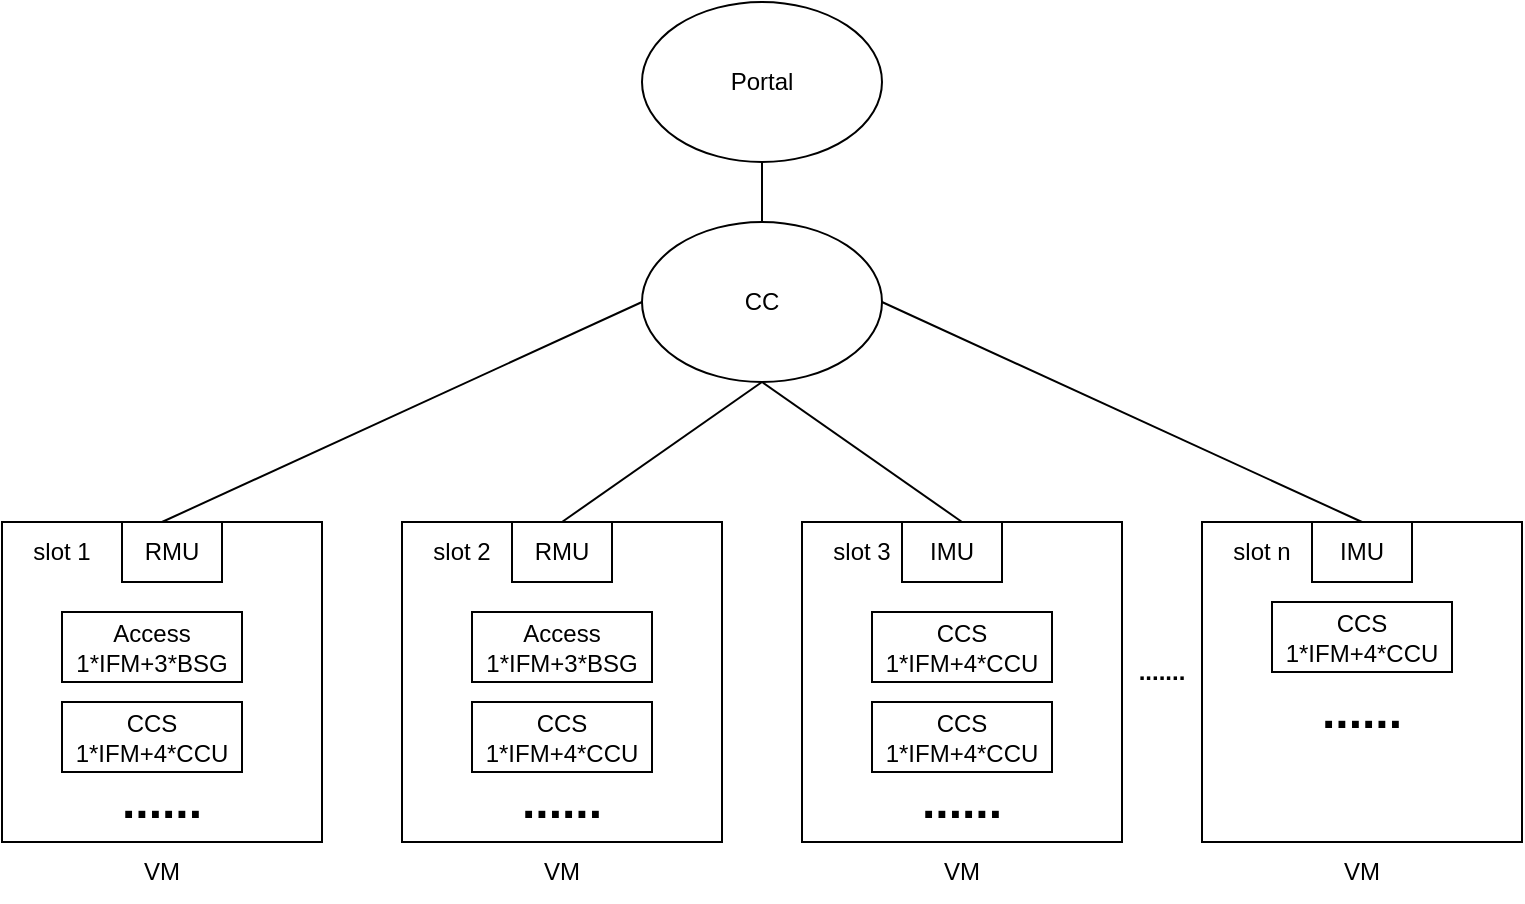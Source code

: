<mxfile version="21.6.6" type="github">
  <diagram id="C5RBs43oDa-KdzZeNtuy" name="Page-1">
    <mxGraphModel dx="1434" dy="790" grid="1" gridSize="10" guides="1" tooltips="1" connect="1" arrows="1" fold="1" page="1" pageScale="1" pageWidth="827" pageHeight="1169" math="0" shadow="0">
      <root>
        <mxCell id="WIyWlLk6GJQsqaUBKTNV-0" />
        <mxCell id="WIyWlLk6GJQsqaUBKTNV-1" parent="WIyWlLk6GJQsqaUBKTNV-0" />
        <mxCell id="Tjvln9B_Y9u09vblOg9--5" value="CC" style="ellipse;whiteSpace=wrap;html=1;" vertex="1" parent="WIyWlLk6GJQsqaUBKTNV-1">
          <mxGeometry x="360" y="130" width="120" height="80" as="geometry" />
        </mxCell>
        <mxCell id="Tjvln9B_Y9u09vblOg9--6" value="Portal" style="ellipse;whiteSpace=wrap;html=1;" vertex="1" parent="WIyWlLk6GJQsqaUBKTNV-1">
          <mxGeometry x="360" y="20" width="120" height="80" as="geometry" />
        </mxCell>
        <mxCell id="Tjvln9B_Y9u09vblOg9--7" value="" style="whiteSpace=wrap;html=1;aspect=fixed;" vertex="1" parent="WIyWlLk6GJQsqaUBKTNV-1">
          <mxGeometry x="40" y="280" width="160" height="160" as="geometry" />
        </mxCell>
        <mxCell id="Tjvln9B_Y9u09vblOg9--8" value="" style="whiteSpace=wrap;html=1;aspect=fixed;" vertex="1" parent="WIyWlLk6GJQsqaUBKTNV-1">
          <mxGeometry x="240" y="280" width="160" height="160" as="geometry" />
        </mxCell>
        <mxCell id="Tjvln9B_Y9u09vblOg9--9" value="" style="whiteSpace=wrap;html=1;aspect=fixed;" vertex="1" parent="WIyWlLk6GJQsqaUBKTNV-1">
          <mxGeometry x="440" y="280" width="160" height="160" as="geometry" />
        </mxCell>
        <mxCell id="Tjvln9B_Y9u09vblOg9--10" value="" style="whiteSpace=wrap;html=1;aspect=fixed;" vertex="1" parent="WIyWlLk6GJQsqaUBKTNV-1">
          <mxGeometry x="640" y="280" width="160" height="160" as="geometry" />
        </mxCell>
        <mxCell id="Tjvln9B_Y9u09vblOg9--11" value="" style="endArrow=none;html=1;rounded=0;entryX=0;entryY=0.5;entryDx=0;entryDy=0;" edge="1" parent="WIyWlLk6GJQsqaUBKTNV-1" target="Tjvln9B_Y9u09vblOg9--5">
          <mxGeometry width="50" height="50" relative="1" as="geometry">
            <mxPoint x="120" y="280" as="sourcePoint" />
            <mxPoint x="170" y="230" as="targetPoint" />
          </mxGeometry>
        </mxCell>
        <mxCell id="Tjvln9B_Y9u09vblOg9--12" value="" style="endArrow=none;html=1;rounded=0;entryX=0.5;entryY=1;entryDx=0;entryDy=0;" edge="1" parent="WIyWlLk6GJQsqaUBKTNV-1" target="Tjvln9B_Y9u09vblOg9--5">
          <mxGeometry width="50" height="50" relative="1" as="geometry">
            <mxPoint x="320" y="280" as="sourcePoint" />
            <mxPoint x="370" y="230" as="targetPoint" />
          </mxGeometry>
        </mxCell>
        <mxCell id="Tjvln9B_Y9u09vblOg9--13" value="" style="endArrow=none;html=1;rounded=0;entryX=0.5;entryY=1;entryDx=0;entryDy=0;" edge="1" parent="WIyWlLk6GJQsqaUBKTNV-1" target="Tjvln9B_Y9u09vblOg9--5">
          <mxGeometry width="50" height="50" relative="1" as="geometry">
            <mxPoint x="520" y="280" as="sourcePoint" />
            <mxPoint x="570" y="230" as="targetPoint" />
          </mxGeometry>
        </mxCell>
        <mxCell id="Tjvln9B_Y9u09vblOg9--14" value="" style="endArrow=none;html=1;rounded=0;entryX=1;entryY=0.5;entryDx=0;entryDy=0;" edge="1" parent="WIyWlLk6GJQsqaUBKTNV-1" target="Tjvln9B_Y9u09vblOg9--5">
          <mxGeometry width="50" height="50" relative="1" as="geometry">
            <mxPoint x="720" y="280" as="sourcePoint" />
            <mxPoint x="770" y="230" as="targetPoint" />
          </mxGeometry>
        </mxCell>
        <mxCell id="Tjvln9B_Y9u09vblOg9--16" value="" style="endArrow=none;html=1;rounded=0;entryX=0.5;entryY=1;entryDx=0;entryDy=0;" edge="1" parent="WIyWlLk6GJQsqaUBKTNV-1" target="Tjvln9B_Y9u09vblOg9--6">
          <mxGeometry width="50" height="50" relative="1" as="geometry">
            <mxPoint x="420" y="130" as="sourcePoint" />
            <mxPoint x="470" y="80" as="targetPoint" />
          </mxGeometry>
        </mxCell>
        <mxCell id="Tjvln9B_Y9u09vblOg9--18" value="VM" style="text;html=1;strokeColor=none;fillColor=none;align=center;verticalAlign=middle;whiteSpace=wrap;rounded=0;" vertex="1" parent="WIyWlLk6GJQsqaUBKTNV-1">
          <mxGeometry x="90" y="440" width="60" height="30" as="geometry" />
        </mxCell>
        <mxCell id="Tjvln9B_Y9u09vblOg9--19" value="VM" style="text;html=1;strokeColor=none;fillColor=none;align=center;verticalAlign=middle;whiteSpace=wrap;rounded=0;" vertex="1" parent="WIyWlLk6GJQsqaUBKTNV-1">
          <mxGeometry x="290" y="440" width="60" height="30" as="geometry" />
        </mxCell>
        <mxCell id="Tjvln9B_Y9u09vblOg9--20" value="VM" style="text;html=1;strokeColor=none;fillColor=none;align=center;verticalAlign=middle;whiteSpace=wrap;rounded=0;" vertex="1" parent="WIyWlLk6GJQsqaUBKTNV-1">
          <mxGeometry x="490" y="440" width="60" height="30" as="geometry" />
        </mxCell>
        <mxCell id="Tjvln9B_Y9u09vblOg9--21" value="VM" style="text;html=1;strokeColor=none;fillColor=none;align=center;verticalAlign=middle;whiteSpace=wrap;rounded=0;" vertex="1" parent="WIyWlLk6GJQsqaUBKTNV-1">
          <mxGeometry x="690" y="440" width="60" height="30" as="geometry" />
        </mxCell>
        <mxCell id="Tjvln9B_Y9u09vblOg9--22" value="slot 1" style="text;html=1;strokeColor=none;fillColor=none;align=center;verticalAlign=middle;whiteSpace=wrap;rounded=0;" vertex="1" parent="WIyWlLk6GJQsqaUBKTNV-1">
          <mxGeometry x="40" y="280" width="60" height="30" as="geometry" />
        </mxCell>
        <mxCell id="Tjvln9B_Y9u09vblOg9--23" value="slot 2" style="text;html=1;strokeColor=none;fillColor=none;align=center;verticalAlign=middle;whiteSpace=wrap;rounded=0;" vertex="1" parent="WIyWlLk6GJQsqaUBKTNV-1">
          <mxGeometry x="240" y="280" width="60" height="30" as="geometry" />
        </mxCell>
        <mxCell id="Tjvln9B_Y9u09vblOg9--24" value="slot 3" style="text;html=1;strokeColor=none;fillColor=none;align=center;verticalAlign=middle;whiteSpace=wrap;rounded=0;" vertex="1" parent="WIyWlLk6GJQsqaUBKTNV-1">
          <mxGeometry x="440" y="280" width="60" height="30" as="geometry" />
        </mxCell>
        <mxCell id="Tjvln9B_Y9u09vblOg9--25" value="slot n" style="text;html=1;strokeColor=none;fillColor=none;align=center;verticalAlign=middle;whiteSpace=wrap;rounded=0;" vertex="1" parent="WIyWlLk6GJQsqaUBKTNV-1">
          <mxGeometry x="640" y="280" width="60" height="30" as="geometry" />
        </mxCell>
        <mxCell id="Tjvln9B_Y9u09vblOg9--26" value="&lt;p&gt;&lt;b&gt;.......&lt;/b&gt;&lt;/p&gt;" style="text;html=1;strokeColor=none;fillColor=none;align=center;verticalAlign=middle;whiteSpace=wrap;rounded=0;" vertex="1" parent="WIyWlLk6GJQsqaUBKTNV-1">
          <mxGeometry x="590" y="340" width="60" height="30" as="geometry" />
        </mxCell>
        <mxCell id="Tjvln9B_Y9u09vblOg9--33" value="RMU" style="rounded=0;whiteSpace=wrap;html=1;" vertex="1" parent="WIyWlLk6GJQsqaUBKTNV-1">
          <mxGeometry x="100" y="280" width="50" height="30" as="geometry" />
        </mxCell>
        <mxCell id="Tjvln9B_Y9u09vblOg9--34" value="RMU" style="rounded=0;whiteSpace=wrap;html=1;" vertex="1" parent="WIyWlLk6GJQsqaUBKTNV-1">
          <mxGeometry x="295" y="280" width="50" height="30" as="geometry" />
        </mxCell>
        <mxCell id="Tjvln9B_Y9u09vblOg9--35" value="IMU" style="rounded=0;whiteSpace=wrap;html=1;" vertex="1" parent="WIyWlLk6GJQsqaUBKTNV-1">
          <mxGeometry x="490" y="280" width="50" height="30" as="geometry" />
        </mxCell>
        <mxCell id="Tjvln9B_Y9u09vblOg9--36" value="IMU" style="rounded=0;whiteSpace=wrap;html=1;" vertex="1" parent="WIyWlLk6GJQsqaUBKTNV-1">
          <mxGeometry x="695" y="280" width="50" height="30" as="geometry" />
        </mxCell>
        <mxCell id="Tjvln9B_Y9u09vblOg9--37" value="Access&lt;br&gt;1*IFM+3*BSG" style="rounded=0;whiteSpace=wrap;html=1;" vertex="1" parent="WIyWlLk6GJQsqaUBKTNV-1">
          <mxGeometry x="70" y="325" width="90" height="35" as="geometry" />
        </mxCell>
        <mxCell id="Tjvln9B_Y9u09vblOg9--39" value="Access&lt;br&gt;1*IFM+3*BSG" style="rounded=0;whiteSpace=wrap;html=1;" vertex="1" parent="WIyWlLk6GJQsqaUBKTNV-1">
          <mxGeometry x="275" y="325" width="90" height="35" as="geometry" />
        </mxCell>
        <mxCell id="Tjvln9B_Y9u09vblOg9--43" value="CCS&lt;br&gt;1*IFM+4*CCU" style="rounded=0;whiteSpace=wrap;html=1;" vertex="1" parent="WIyWlLk6GJQsqaUBKTNV-1">
          <mxGeometry x="475" y="325" width="90" height="35" as="geometry" />
        </mxCell>
        <mxCell id="Tjvln9B_Y9u09vblOg9--44" value="CCS&lt;br&gt;1*IFM+4*CCU" style="rounded=0;whiteSpace=wrap;html=1;" vertex="1" parent="WIyWlLk6GJQsqaUBKTNV-1">
          <mxGeometry x="475" y="370" width="90" height="35" as="geometry" />
        </mxCell>
        <mxCell id="Tjvln9B_Y9u09vblOg9--45" value="CCS&lt;br&gt;1*IFM+4*CCU" style="rounded=0;whiteSpace=wrap;html=1;" vertex="1" parent="WIyWlLk6GJQsqaUBKTNV-1">
          <mxGeometry x="675" y="320" width="90" height="35" as="geometry" />
        </mxCell>
        <mxCell id="Tjvln9B_Y9u09vblOg9--47" value="CCS&lt;br&gt;1*IFM+4*CCU" style="rounded=0;whiteSpace=wrap;html=1;" vertex="1" parent="WIyWlLk6GJQsqaUBKTNV-1">
          <mxGeometry x="70" y="370" width="90" height="35" as="geometry" />
        </mxCell>
        <mxCell id="Tjvln9B_Y9u09vblOg9--48" value="CCS&lt;br&gt;1*IFM+4*CCU" style="rounded=0;whiteSpace=wrap;html=1;" vertex="1" parent="WIyWlLk6GJQsqaUBKTNV-1">
          <mxGeometry x="275" y="370" width="90" height="35" as="geometry" />
        </mxCell>
        <mxCell id="Tjvln9B_Y9u09vblOg9--49" value="&lt;h1&gt;&lt;b&gt;......&lt;/b&gt;&lt;/h1&gt;" style="text;html=1;strokeColor=none;fillColor=none;align=center;verticalAlign=middle;whiteSpace=wrap;rounded=0;" vertex="1" parent="WIyWlLk6GJQsqaUBKTNV-1">
          <mxGeometry x="690" y="360" width="60" height="30" as="geometry" />
        </mxCell>
        <mxCell id="Tjvln9B_Y9u09vblOg9--50" value="&lt;h1&gt;&lt;b&gt;......&lt;/b&gt;&lt;/h1&gt;" style="text;html=1;strokeColor=none;fillColor=none;align=center;verticalAlign=middle;whiteSpace=wrap;rounded=0;" vertex="1" parent="WIyWlLk6GJQsqaUBKTNV-1">
          <mxGeometry x="490" y="405" width="60" height="30" as="geometry" />
        </mxCell>
        <mxCell id="Tjvln9B_Y9u09vblOg9--51" value="&lt;h1&gt;&lt;b&gt;......&lt;/b&gt;&lt;/h1&gt;" style="text;html=1;strokeColor=none;fillColor=none;align=center;verticalAlign=middle;whiteSpace=wrap;rounded=0;" vertex="1" parent="WIyWlLk6GJQsqaUBKTNV-1">
          <mxGeometry x="290" y="405" width="60" height="30" as="geometry" />
        </mxCell>
        <mxCell id="Tjvln9B_Y9u09vblOg9--52" value="&lt;h1&gt;&lt;b&gt;......&lt;/b&gt;&lt;/h1&gt;" style="text;html=1;strokeColor=none;fillColor=none;align=center;verticalAlign=middle;whiteSpace=wrap;rounded=0;" vertex="1" parent="WIyWlLk6GJQsqaUBKTNV-1">
          <mxGeometry x="90" y="405" width="60" height="30" as="geometry" />
        </mxCell>
      </root>
    </mxGraphModel>
  </diagram>
</mxfile>
